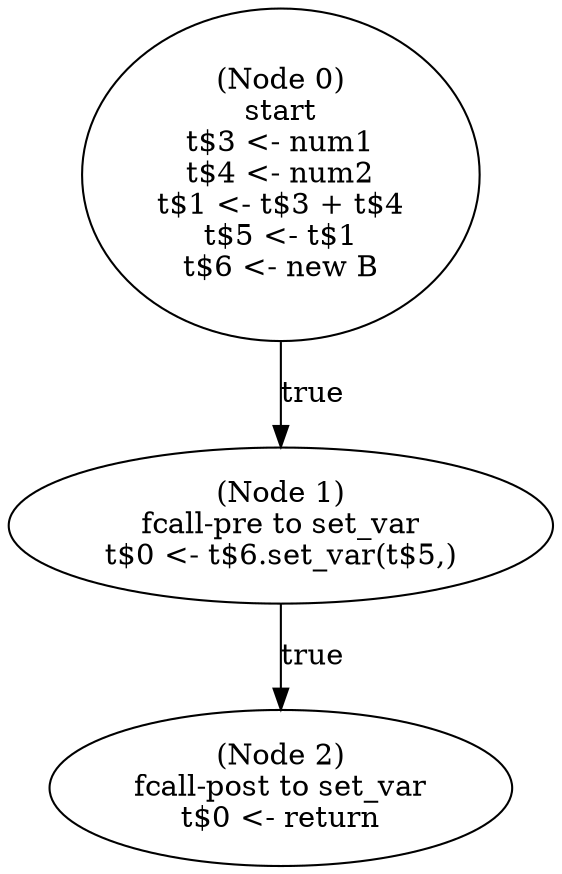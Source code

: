 digraph method2_post {
  n0 [label="(Node 0)\nstart\nt$3 <- num1\nt$4 <- num2\nt$1 <- t$3 + t$4\nt$5 <- t$1\nt$6 <- new B\n"];
 n0 -> n1 [label="true"];
  n1 [label="(Node 1)\nfcall-pre to set_var\nt$0 <- t$6.set_var(t$5,)\n"];
 n1 -> n2 [label="true"];
  n2 [label="(Node 2)\nfcall-post to set_var\nt$0 <- return\n"];
}
